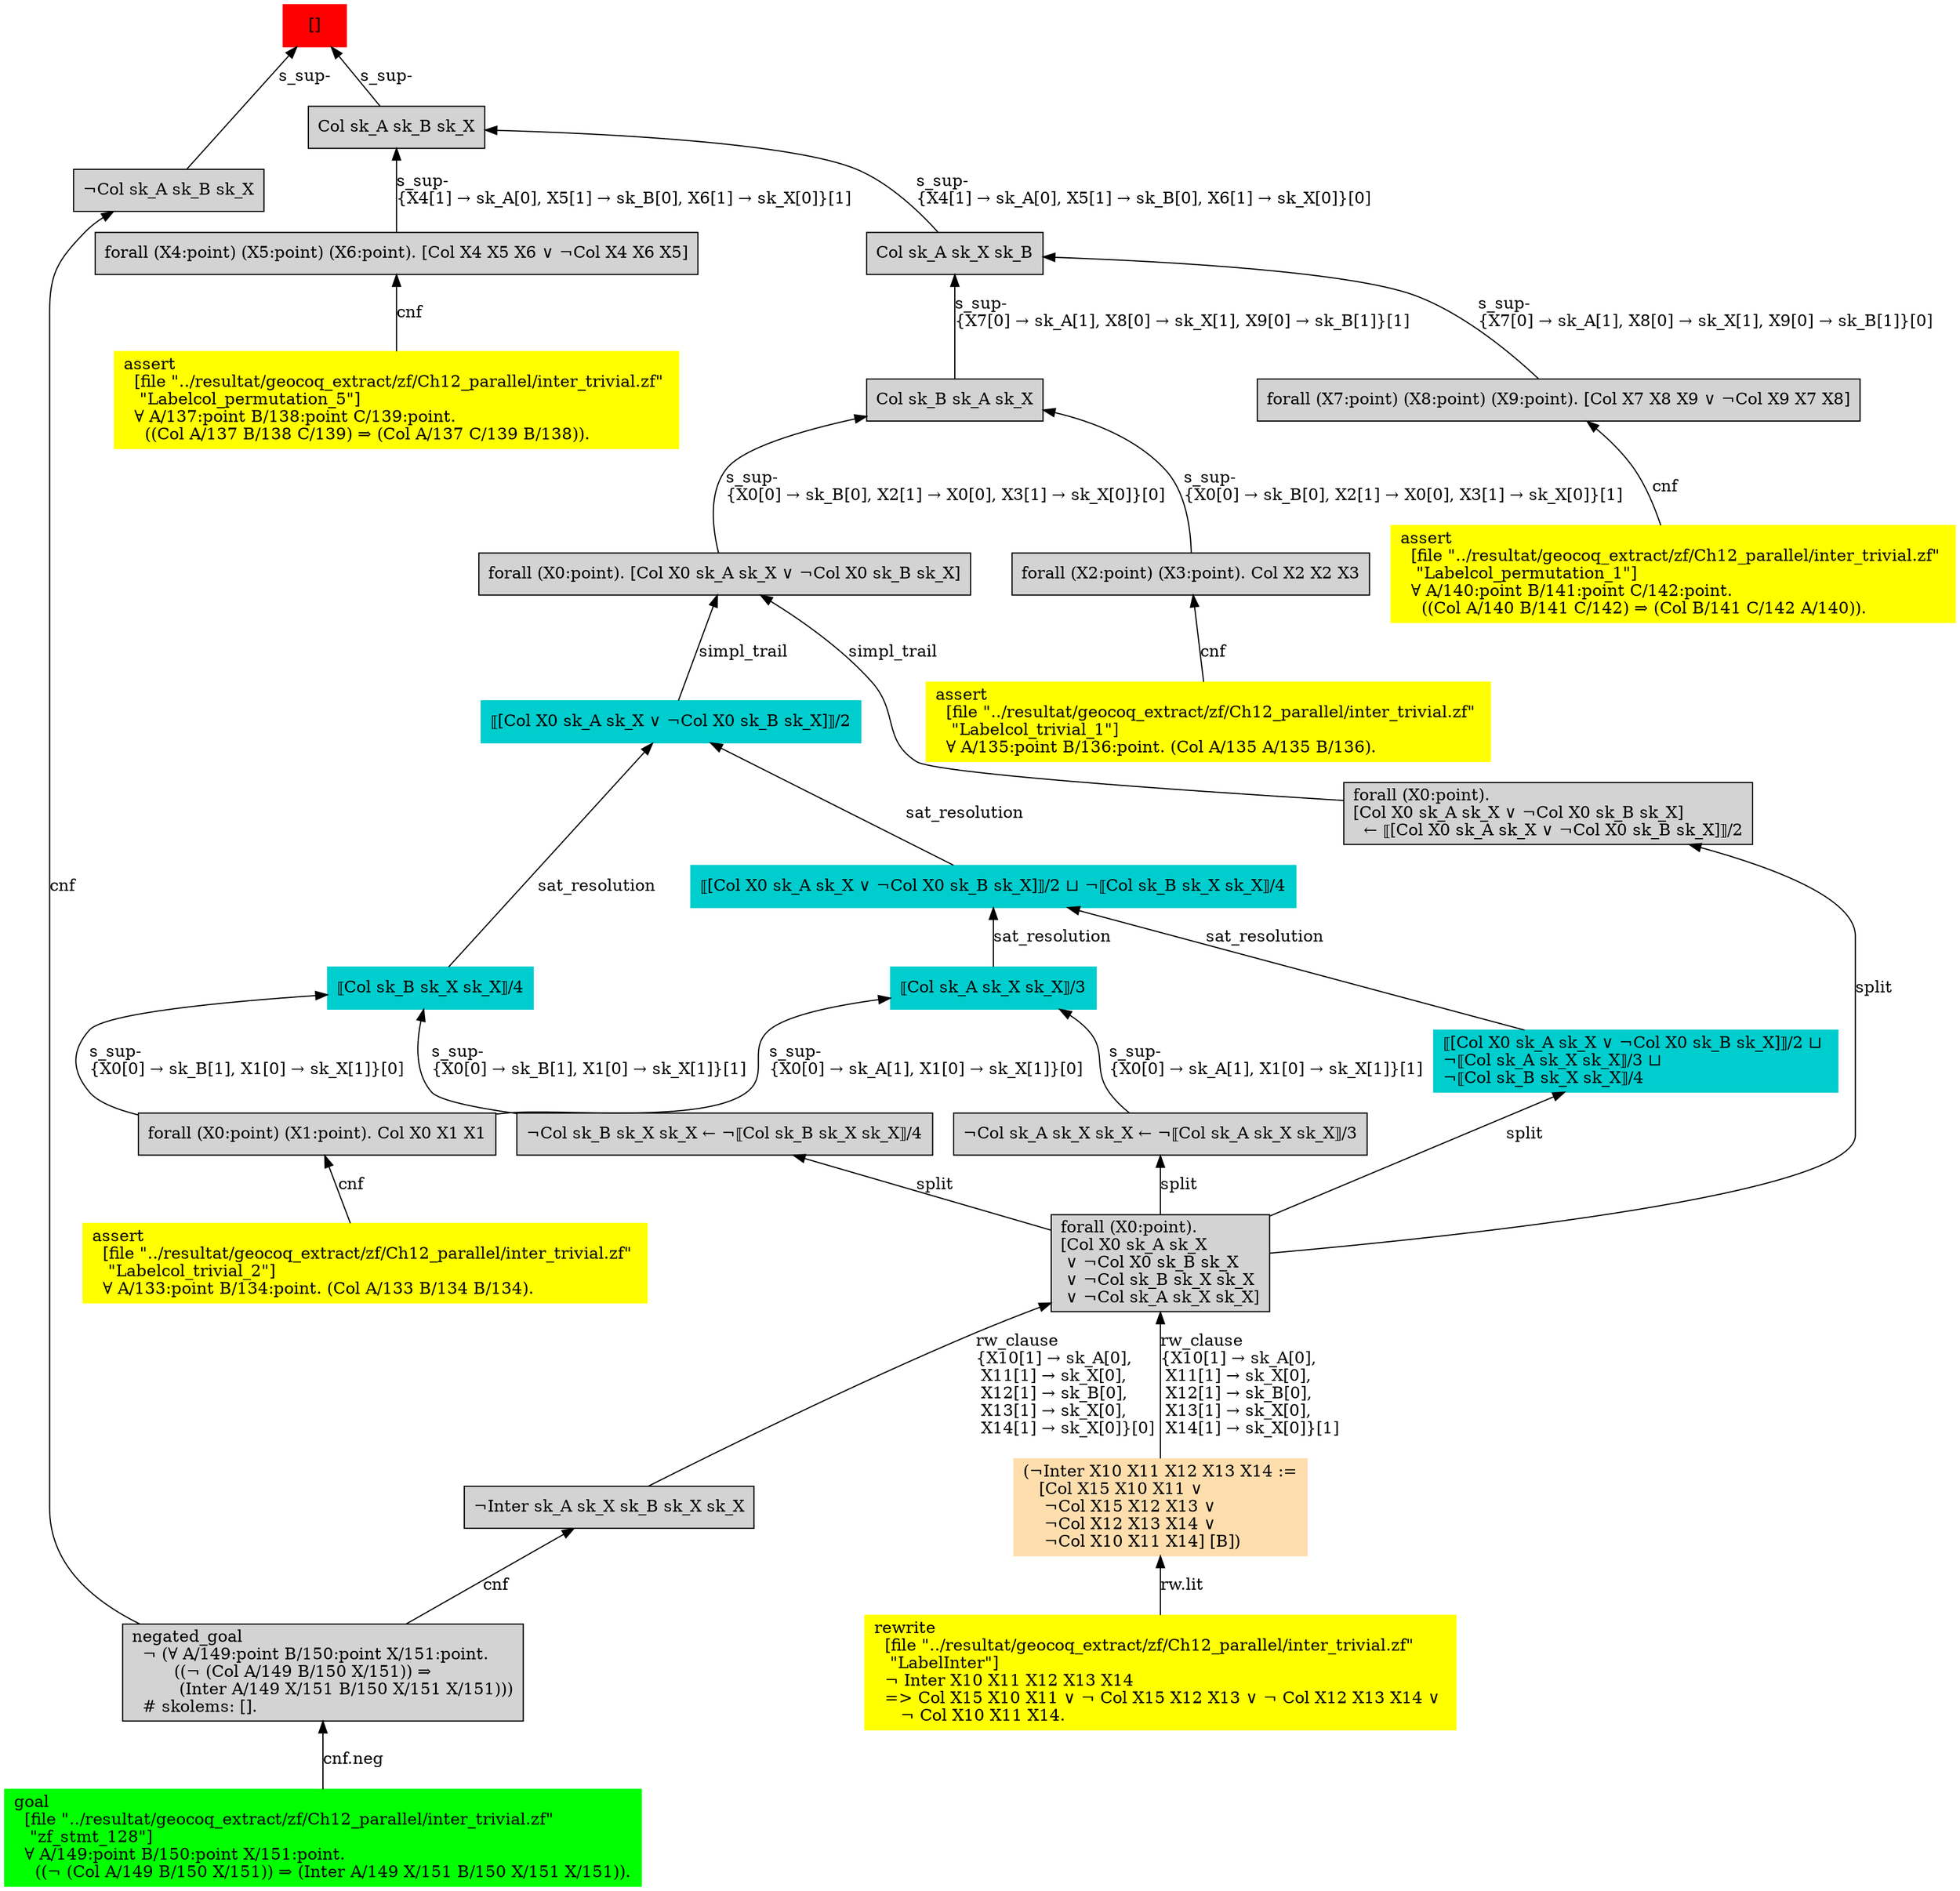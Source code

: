 digraph "unsat_graph" {
  vertex_0 [color=red, label="[]", shape=box, style=filled];
  vertex_0 -> vertex_1 [label="s_sup-\l", dir="back"];
  vertex_1 [shape=box, label="¬Col sk_A sk_B sk_X\l", style=filled];
  vertex_1 -> vertex_2 [label="cnf", dir="back"];
  vertex_2 [shape=box, label="negated_goal\l  ¬ (∀ A/149:point B/150:point X/151:point.\l        ((¬ (Col A/149 B/150 X/151)) ⇒\l         (Inter A/149 X/151 B/150 X/151 X/151)))\l  # skolems: [].\l", style=filled];
  vertex_2 -> vertex_3 [label="cnf.neg", dir="back"];
  vertex_3 [color=green, shape=box, label="goal\l  [file \"../resultat/geocoq_extract/zf/Ch12_parallel/inter_trivial.zf\" \l   \"zf_stmt_128\"]\l  ∀ A/149:point B/150:point X/151:point.\l    ((¬ (Col A/149 B/150 X/151)) ⇒ (Inter A/149 X/151 B/150 X/151 X/151)).\l", style=filled];
  vertex_0 -> vertex_4 [label="s_sup-\l", dir="back"];
  vertex_4 [shape=box, label="Col sk_A sk_B sk_X\l", style=filled];
  vertex_4 -> vertex_5 [label="s_sup-\l\{X4[1] → sk_A[0], X5[1] → sk_B[0], X6[1] → sk_X[0]\}[1]\l", dir="back"];
  vertex_5 [shape=box, label="forall (X4:point) (X5:point) (X6:point). [Col X4 X5 X6 ∨ ¬Col X4 X6 X5]\l", style=filled];
  vertex_5 -> vertex_6 [label="cnf", dir="back"];
  vertex_6 [color=yellow, shape=box, label="assert\l  [file \"../resultat/geocoq_extract/zf/Ch12_parallel/inter_trivial.zf\" \l   \"Labelcol_permutation_5\"]\l  ∀ A/137:point B/138:point C/139:point.\l    ((Col A/137 B/138 C/139) ⇒ (Col A/137 C/139 B/138)).\l", style=filled];
  vertex_4 -> vertex_7 [label="s_sup-\l\{X4[1] → sk_A[0], X5[1] → sk_B[0], X6[1] → sk_X[0]\}[0]\l", dir="back"];
  vertex_7 [shape=box, label="Col sk_A sk_X sk_B\l", style=filled];
  vertex_7 -> vertex_8 [label="s_sup-\l\{X7[0] → sk_A[1], X8[0] → sk_X[1], X9[0] → sk_B[1]\}[0]\l", dir="back"];
  vertex_8 [shape=box, label="forall (X7:point) (X8:point) (X9:point). [Col X7 X8 X9 ∨ ¬Col X9 X7 X8]\l", style=filled];
  vertex_8 -> vertex_9 [label="cnf", dir="back"];
  vertex_9 [color=yellow, shape=box, label="assert\l  [file \"../resultat/geocoq_extract/zf/Ch12_parallel/inter_trivial.zf\" \l   \"Labelcol_permutation_1\"]\l  ∀ A/140:point B/141:point C/142:point.\l    ((Col A/140 B/141 C/142) ⇒ (Col B/141 C/142 A/140)).\l", style=filled];
  vertex_7 -> vertex_10 [label="s_sup-\l\{X7[0] → sk_A[1], X8[0] → sk_X[1], X9[0] → sk_B[1]\}[1]\l", dir="back"];
  vertex_10 [shape=box, label="Col sk_B sk_A sk_X\l", style=filled];
  vertex_10 -> vertex_11 [label="s_sup-\l\{X0[0] → sk_B[0], X2[1] → X0[0], X3[1] → sk_X[0]\}[0]\l", dir="back"];
  vertex_11 [shape=box, label="forall (X0:point). [Col X0 sk_A sk_X ∨ ¬Col X0 sk_B sk_X]\l", style=filled];
  vertex_11 -> vertex_12 [label="simpl_trail", dir="back"];
  vertex_12 [color=cyan3, shape=box, label="⟦[Col X0 sk_A sk_X ∨ ¬Col X0 sk_B sk_X]⟧/2\l", style=filled];
  vertex_12 -> vertex_13 [label="sat_resolution", dir="back"];
  vertex_13 [color=cyan3, shape=box, label="⟦Col sk_B sk_X sk_X⟧/4\l", style=filled];
  vertex_13 -> vertex_14 [label="s_sup-\l\{X0[0] → sk_B[1], X1[0] → sk_X[1]\}[1]\l", dir="back"];
  vertex_14 [shape=box, label="¬Col sk_B sk_X sk_X ← ¬⟦Col sk_B sk_X sk_X⟧/4\l", style=filled];
  vertex_14 -> vertex_15 [label="split", dir="back"];
  vertex_15 [shape=box, label="forall (X0:point).\l[Col X0 sk_A sk_X\l ∨ ¬Col X0 sk_B sk_X\l ∨ ¬Col sk_B sk_X sk_X\l ∨ ¬Col sk_A sk_X sk_X]\l", style=filled];
  vertex_15 -> vertex_16 [label="rw_clause\l\{X10[1] → sk_A[0], \l X11[1] → sk_X[0], \l X12[1] → sk_B[0], \l X13[1] → sk_X[0], \l X14[1] → sk_X[0]\}[1]\l", dir="back"];
  vertex_16 [color=navajowhite, shape=box, label="(¬Inter X10 X11 X12 X13 X14 :=\l   [Col X15 X10 X11 ∨ \l    ¬Col X15 X12 X13 ∨ \l    ¬Col X12 X13 X14 ∨ \l    ¬Col X10 X11 X14] [B])\l", style=filled];
  vertex_16 -> vertex_17 [label="rw.lit", dir="back"];
  vertex_17 [color=yellow, shape=box, label="rewrite\l  [file \"../resultat/geocoq_extract/zf/Ch12_parallel/inter_trivial.zf\" \l   \"LabelInter\"]\l  ¬ Inter X10 X11 X12 X13 X14\l  =\> Col X15 X10 X11 ∨ ¬ Col X15 X12 X13 ∨ ¬ Col X12 X13 X14 ∨ \l     ¬ Col X10 X11 X14.\l", style=filled];
  vertex_15 -> vertex_18 [label="rw_clause\l\{X10[1] → sk_A[0], \l X11[1] → sk_X[0], \l X12[1] → sk_B[0], \l X13[1] → sk_X[0], \l X14[1] → sk_X[0]\}[0]\l", dir="back"];
  vertex_18 [shape=box, label="¬Inter sk_A sk_X sk_B sk_X sk_X\l", style=filled];
  vertex_18 -> vertex_2 [label="cnf", dir="back"];
  vertex_13 -> vertex_19 [label="s_sup-\l\{X0[0] → sk_B[1], X1[0] → sk_X[1]\}[0]\l", dir="back"];
  vertex_19 [shape=box, label="forall (X0:point) (X1:point). Col X0 X1 X1\l", style=filled];
  vertex_19 -> vertex_20 [label="cnf", dir="back"];
  vertex_20 [color=yellow, shape=box, label="assert\l  [file \"../resultat/geocoq_extract/zf/Ch12_parallel/inter_trivial.zf\" \l   \"Labelcol_trivial_2\"]\l  ∀ A/133:point B/134:point. (Col A/133 B/134 B/134).\l", style=filled];
  vertex_12 -> vertex_21 [label="sat_resolution", dir="back"];
  vertex_21 [color=cyan3, shape=box, label="⟦[Col X0 sk_A sk_X ∨ ¬Col X0 sk_B sk_X]⟧/2 ⊔ ¬⟦Col sk_B sk_X sk_X⟧/4\l", style=filled];
  vertex_21 -> vertex_22 [label="sat_resolution", dir="back"];
  vertex_22 [color=cyan3, shape=box, label="⟦Col sk_A sk_X sk_X⟧/3\l", style=filled];
  vertex_22 -> vertex_23 [label="s_sup-\l\{X0[0] → sk_A[1], X1[0] → sk_X[1]\}[1]\l", dir="back"];
  vertex_23 [shape=box, label="¬Col sk_A sk_X sk_X ← ¬⟦Col sk_A sk_X sk_X⟧/3\l", style=filled];
  vertex_23 -> vertex_15 [label="split", dir="back"];
  vertex_22 -> vertex_19 [label="s_sup-\l\{X0[0] → sk_A[1], X1[0] → sk_X[1]\}[0]\l", dir="back"];
  vertex_21 -> vertex_24 [label="sat_resolution", dir="back"];
  vertex_24 [color=cyan3, shape=box, label="⟦[Col X0 sk_A sk_X ∨ ¬Col X0 sk_B sk_X]⟧/2 ⊔ \l¬⟦Col sk_A sk_X sk_X⟧/3 ⊔ \l¬⟦Col sk_B sk_X sk_X⟧/4\l", style=filled];
  vertex_24 -> vertex_15 [label="split", dir="back"];
  vertex_11 -> vertex_25 [label="simpl_trail", dir="back"];
  vertex_25 [shape=box, label="forall (X0:point).\l[Col X0 sk_A sk_X ∨ ¬Col X0 sk_B sk_X]\l  ← ⟦[Col X0 sk_A sk_X ∨ ¬Col X0 sk_B sk_X]⟧/2\l", style=filled];
  vertex_25 -> vertex_15 [label="split", dir="back"];
  vertex_10 -> vertex_26 [label="s_sup-\l\{X0[0] → sk_B[0], X2[1] → X0[0], X3[1] → sk_X[0]\}[1]\l", dir="back"];
  vertex_26 [shape=box, label="forall (X2:point) (X3:point). Col X2 X2 X3\l", style=filled];
  vertex_26 -> vertex_27 [label="cnf", dir="back"];
  vertex_27 [color=yellow, shape=box, label="assert\l  [file \"../resultat/geocoq_extract/zf/Ch12_parallel/inter_trivial.zf\" \l   \"Labelcol_trivial_1\"]\l  ∀ A/135:point B/136:point. (Col A/135 A/135 B/136).\l", style=filled];
  }


